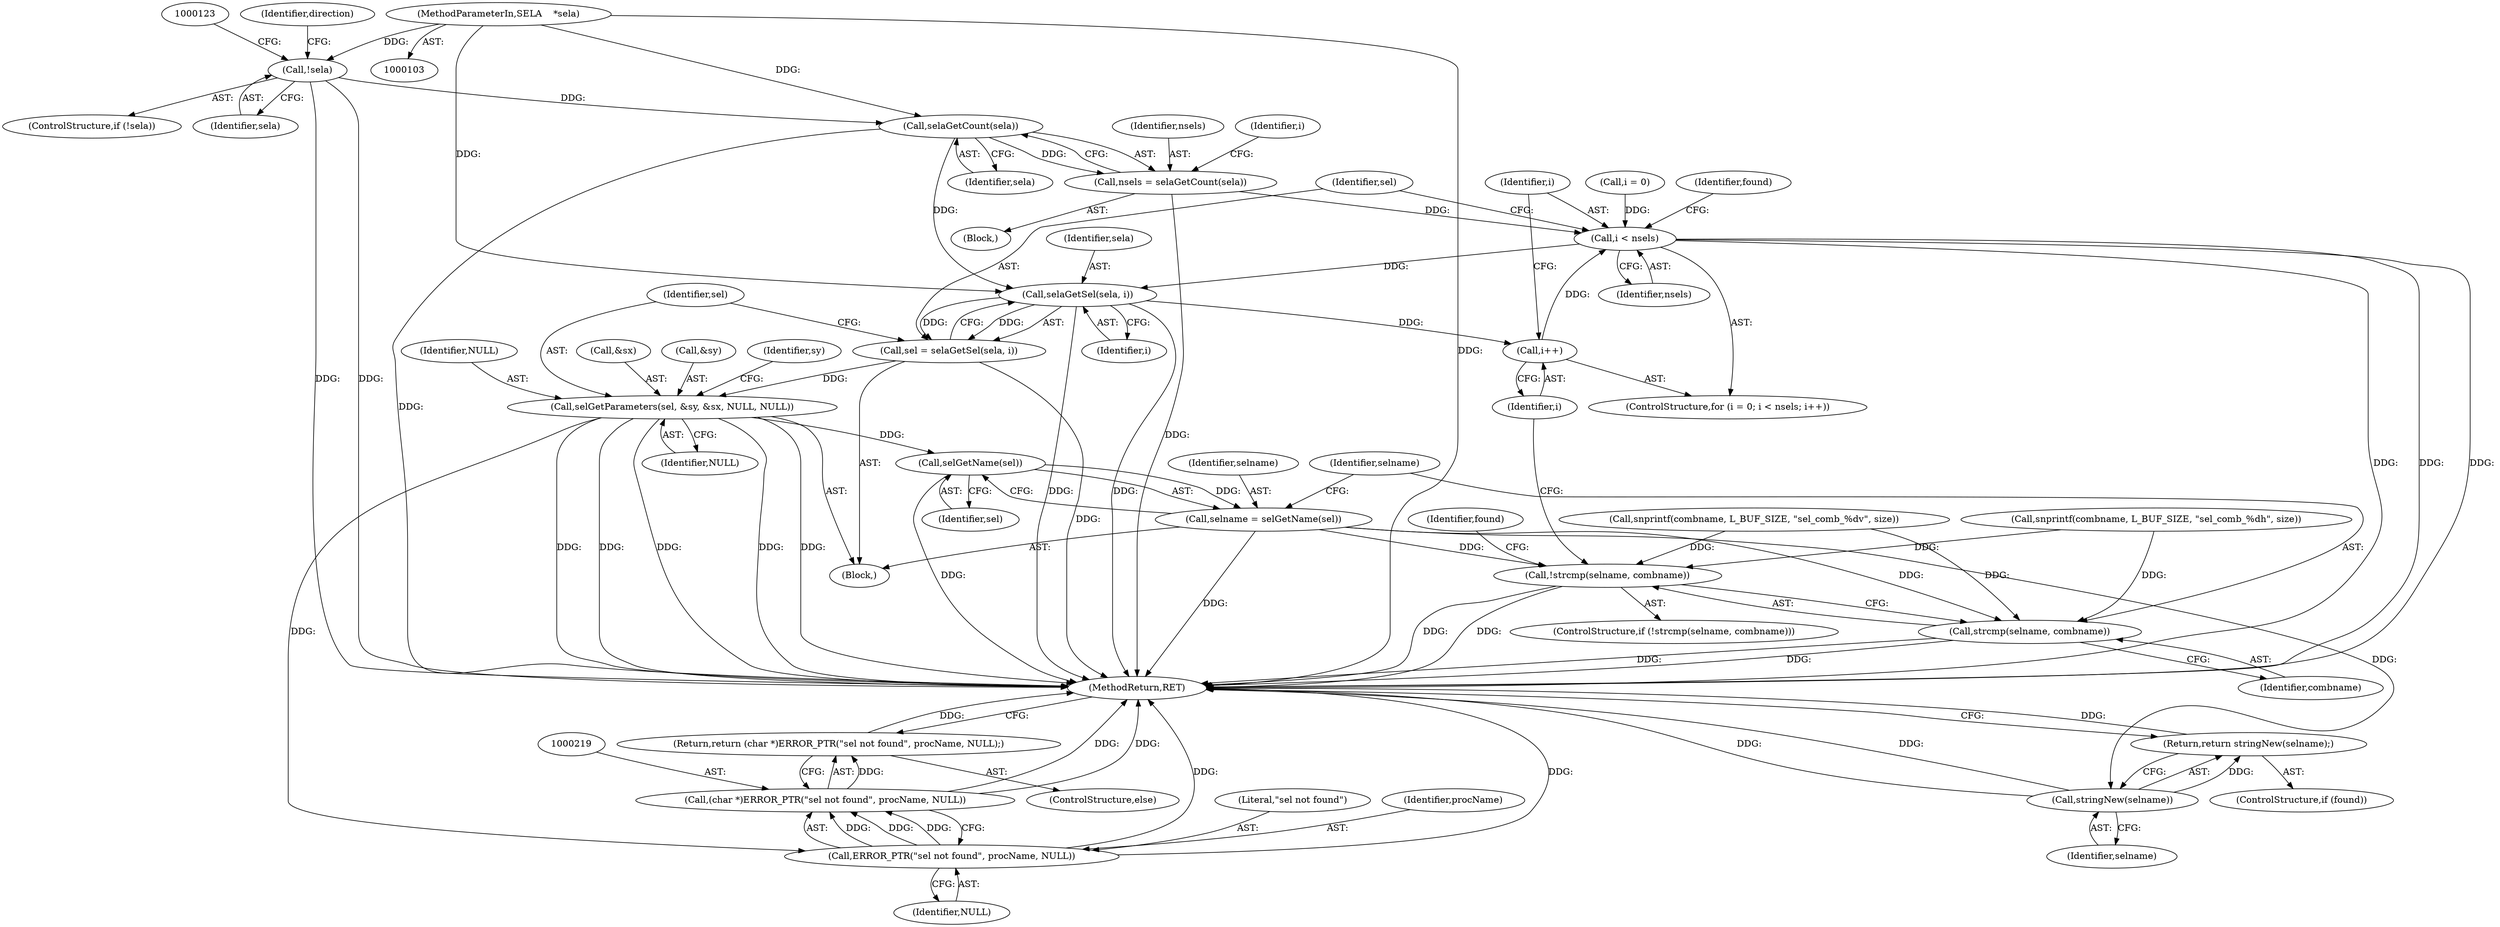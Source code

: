 digraph "0_leptonica_ee301cb2029db8a6289c5295daa42bba7715e99a_7@pointer" {
"1000119" [label="(Call,!sela)"];
"1000104" [label="(MethodParameterIn,SELA    *sela)"];
"1000163" [label="(Call,selaGetCount(sela))"];
"1000161" [label="(Call,nsels = selaGetCount(sela))"];
"1000169" [label="(Call,i < nsels)"];
"1000177" [label="(Call,selaGetSel(sela, i))"];
"1000172" [label="(Call,i++)"];
"1000175" [label="(Call,sel = selaGetSel(sela, i))"];
"1000180" [label="(Call,selGetParameters(sel, &sy, &sx, NULL, NULL))"];
"1000199" [label="(Call,selGetName(sel))"];
"1000197" [label="(Call,selname = selGetName(sel))"];
"1000202" [label="(Call,!strcmp(selname, combname))"];
"1000203" [label="(Call,strcmp(selname, combname))"];
"1000214" [label="(Call,stringNew(selname))"];
"1000213" [label="(Return,return stringNew(selname);)"];
"1000220" [label="(Call,ERROR_PTR(\"sel not found\", procName, NULL))"];
"1000218" [label="(Call,(char *)ERROR_PTR(\"sel not found\", procName, NULL))"];
"1000217" [label="(Return,return (char *)ERROR_PTR(\"sel not found\", procName, NULL);)"];
"1000223" [label="(Identifier,NULL)"];
"1000204" [label="(Identifier,selname)"];
"1000104" [label="(MethodParameterIn,SELA    *sela)"];
"1000208" [label="(Identifier,found)"];
"1000153" [label="(Call,snprintf(combname, L_BUF_SIZE, \"sel_comb_%dv\", size))"];
"1000211" [label="(ControlStructure,if (found))"];
"1000187" [label="(Identifier,NULL)"];
"1000179" [label="(Identifier,i)"];
"1000216" [label="(ControlStructure,else)"];
"1000147" [label="(Call,snprintf(combname, L_BUF_SIZE, \"sel_comb_%dh\", size))"];
"1000107" [label="(Block,)"];
"1000172" [label="(Call,i++)"];
"1000178" [label="(Identifier,sela)"];
"1000201" [label="(ControlStructure,if (!strcmp(selname, combname)))"];
"1000177" [label="(Call,selaGetSel(sela, i))"];
"1000218" [label="(Call,(char *)ERROR_PTR(\"sel not found\", procName, NULL))"];
"1000164" [label="(Identifier,sela)"];
"1000180" [label="(Call,selGetParameters(sel, &sy, &sx, NULL, NULL))"];
"1000221" [label="(Literal,\"sel not found\")"];
"1000162" [label="(Identifier,nsels)"];
"1000171" [label="(Identifier,nsels)"];
"1000202" [label="(Call,!strcmp(selname, combname))"];
"1000169" [label="(Call,i < nsels)"];
"1000175" [label="(Call,sel = selaGetSel(sela, i))"];
"1000220" [label="(Call,ERROR_PTR(\"sel not found\", procName, NULL))"];
"1000131" [label="(Identifier,direction)"];
"1000176" [label="(Identifier,sel)"];
"1000198" [label="(Identifier,selname)"];
"1000161" [label="(Call,nsels = selaGetCount(sela))"];
"1000215" [label="(Identifier,selname)"];
"1000118" [label="(ControlStructure,if (!sela))"];
"1000199" [label="(Call,selGetName(sel))"];
"1000205" [label="(Identifier,combname)"];
"1000200" [label="(Identifier,sel)"];
"1000214" [label="(Call,stringNew(selname))"];
"1000212" [label="(Identifier,found)"];
"1000174" [label="(Block,)"];
"1000181" [label="(Identifier,sel)"];
"1000197" [label="(Call,selname = selGetName(sel))"];
"1000119" [label="(Call,!sela)"];
"1000120" [label="(Identifier,sela)"];
"1000184" [label="(Call,&sx)"];
"1000163" [label="(Call,selaGetCount(sela))"];
"1000213" [label="(Return,return stringNew(selname);)"];
"1000224" [label="(MethodReturn,RET)"];
"1000217" [label="(Return,return (char *)ERROR_PTR(\"sel not found\", procName, NULL);)"];
"1000182" [label="(Call,&sy)"];
"1000166" [label="(Call,i = 0)"];
"1000203" [label="(Call,strcmp(selname, combname))"];
"1000165" [label="(ControlStructure,for (i = 0; i < nsels; i++))"];
"1000191" [label="(Identifier,sy)"];
"1000170" [label="(Identifier,i)"];
"1000173" [label="(Identifier,i)"];
"1000186" [label="(Identifier,NULL)"];
"1000167" [label="(Identifier,i)"];
"1000222" [label="(Identifier,procName)"];
"1000119" -> "1000118"  [label="AST: "];
"1000119" -> "1000120"  [label="CFG: "];
"1000120" -> "1000119"  [label="AST: "];
"1000123" -> "1000119"  [label="CFG: "];
"1000131" -> "1000119"  [label="CFG: "];
"1000119" -> "1000224"  [label="DDG: "];
"1000119" -> "1000224"  [label="DDG: "];
"1000104" -> "1000119"  [label="DDG: "];
"1000119" -> "1000163"  [label="DDG: "];
"1000104" -> "1000103"  [label="AST: "];
"1000104" -> "1000224"  [label="DDG: "];
"1000104" -> "1000163"  [label="DDG: "];
"1000104" -> "1000177"  [label="DDG: "];
"1000163" -> "1000161"  [label="AST: "];
"1000163" -> "1000164"  [label="CFG: "];
"1000164" -> "1000163"  [label="AST: "];
"1000161" -> "1000163"  [label="CFG: "];
"1000163" -> "1000224"  [label="DDG: "];
"1000163" -> "1000161"  [label="DDG: "];
"1000163" -> "1000177"  [label="DDG: "];
"1000161" -> "1000107"  [label="AST: "];
"1000162" -> "1000161"  [label="AST: "];
"1000167" -> "1000161"  [label="CFG: "];
"1000161" -> "1000224"  [label="DDG: "];
"1000161" -> "1000169"  [label="DDG: "];
"1000169" -> "1000165"  [label="AST: "];
"1000169" -> "1000171"  [label="CFG: "];
"1000170" -> "1000169"  [label="AST: "];
"1000171" -> "1000169"  [label="AST: "];
"1000176" -> "1000169"  [label="CFG: "];
"1000212" -> "1000169"  [label="CFG: "];
"1000169" -> "1000224"  [label="DDG: "];
"1000169" -> "1000224"  [label="DDG: "];
"1000169" -> "1000224"  [label="DDG: "];
"1000166" -> "1000169"  [label="DDG: "];
"1000172" -> "1000169"  [label="DDG: "];
"1000169" -> "1000177"  [label="DDG: "];
"1000177" -> "1000175"  [label="AST: "];
"1000177" -> "1000179"  [label="CFG: "];
"1000178" -> "1000177"  [label="AST: "];
"1000179" -> "1000177"  [label="AST: "];
"1000175" -> "1000177"  [label="CFG: "];
"1000177" -> "1000224"  [label="DDG: "];
"1000177" -> "1000224"  [label="DDG: "];
"1000177" -> "1000172"  [label="DDG: "];
"1000177" -> "1000175"  [label="DDG: "];
"1000177" -> "1000175"  [label="DDG: "];
"1000172" -> "1000165"  [label="AST: "];
"1000172" -> "1000173"  [label="CFG: "];
"1000173" -> "1000172"  [label="AST: "];
"1000170" -> "1000172"  [label="CFG: "];
"1000175" -> "1000174"  [label="AST: "];
"1000176" -> "1000175"  [label="AST: "];
"1000181" -> "1000175"  [label="CFG: "];
"1000175" -> "1000224"  [label="DDG: "];
"1000175" -> "1000180"  [label="DDG: "];
"1000180" -> "1000174"  [label="AST: "];
"1000180" -> "1000187"  [label="CFG: "];
"1000181" -> "1000180"  [label="AST: "];
"1000182" -> "1000180"  [label="AST: "];
"1000184" -> "1000180"  [label="AST: "];
"1000186" -> "1000180"  [label="AST: "];
"1000187" -> "1000180"  [label="AST: "];
"1000191" -> "1000180"  [label="CFG: "];
"1000180" -> "1000224"  [label="DDG: "];
"1000180" -> "1000224"  [label="DDG: "];
"1000180" -> "1000224"  [label="DDG: "];
"1000180" -> "1000224"  [label="DDG: "];
"1000180" -> "1000224"  [label="DDG: "];
"1000180" -> "1000199"  [label="DDG: "];
"1000180" -> "1000220"  [label="DDG: "];
"1000199" -> "1000197"  [label="AST: "];
"1000199" -> "1000200"  [label="CFG: "];
"1000200" -> "1000199"  [label="AST: "];
"1000197" -> "1000199"  [label="CFG: "];
"1000199" -> "1000224"  [label="DDG: "];
"1000199" -> "1000197"  [label="DDG: "];
"1000197" -> "1000174"  [label="AST: "];
"1000198" -> "1000197"  [label="AST: "];
"1000204" -> "1000197"  [label="CFG: "];
"1000197" -> "1000224"  [label="DDG: "];
"1000197" -> "1000202"  [label="DDG: "];
"1000197" -> "1000203"  [label="DDG: "];
"1000197" -> "1000214"  [label="DDG: "];
"1000202" -> "1000201"  [label="AST: "];
"1000202" -> "1000203"  [label="CFG: "];
"1000203" -> "1000202"  [label="AST: "];
"1000208" -> "1000202"  [label="CFG: "];
"1000173" -> "1000202"  [label="CFG: "];
"1000202" -> "1000224"  [label="DDG: "];
"1000202" -> "1000224"  [label="DDG: "];
"1000147" -> "1000202"  [label="DDG: "];
"1000153" -> "1000202"  [label="DDG: "];
"1000203" -> "1000205"  [label="CFG: "];
"1000204" -> "1000203"  [label="AST: "];
"1000205" -> "1000203"  [label="AST: "];
"1000203" -> "1000224"  [label="DDG: "];
"1000203" -> "1000224"  [label="DDG: "];
"1000147" -> "1000203"  [label="DDG: "];
"1000153" -> "1000203"  [label="DDG: "];
"1000214" -> "1000213"  [label="AST: "];
"1000214" -> "1000215"  [label="CFG: "];
"1000215" -> "1000214"  [label="AST: "];
"1000213" -> "1000214"  [label="CFG: "];
"1000214" -> "1000224"  [label="DDG: "];
"1000214" -> "1000224"  [label="DDG: "];
"1000214" -> "1000213"  [label="DDG: "];
"1000213" -> "1000211"  [label="AST: "];
"1000224" -> "1000213"  [label="CFG: "];
"1000213" -> "1000224"  [label="DDG: "];
"1000220" -> "1000218"  [label="AST: "];
"1000220" -> "1000223"  [label="CFG: "];
"1000221" -> "1000220"  [label="AST: "];
"1000222" -> "1000220"  [label="AST: "];
"1000223" -> "1000220"  [label="AST: "];
"1000218" -> "1000220"  [label="CFG: "];
"1000220" -> "1000224"  [label="DDG: "];
"1000220" -> "1000224"  [label="DDG: "];
"1000220" -> "1000218"  [label="DDG: "];
"1000220" -> "1000218"  [label="DDG: "];
"1000220" -> "1000218"  [label="DDG: "];
"1000218" -> "1000217"  [label="AST: "];
"1000219" -> "1000218"  [label="AST: "];
"1000217" -> "1000218"  [label="CFG: "];
"1000218" -> "1000224"  [label="DDG: "];
"1000218" -> "1000224"  [label="DDG: "];
"1000218" -> "1000217"  [label="DDG: "];
"1000217" -> "1000216"  [label="AST: "];
"1000224" -> "1000217"  [label="CFG: "];
"1000217" -> "1000224"  [label="DDG: "];
}
